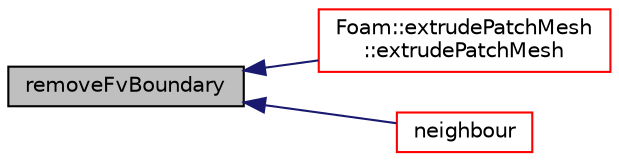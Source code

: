 digraph "removeFvBoundary"
{
  bgcolor="transparent";
  edge [fontname="Helvetica",fontsize="10",labelfontname="Helvetica",labelfontsize="10"];
  node [fontname="Helvetica",fontsize="10",shape=record];
  rankdir="LR";
  Node41311 [label="removeFvBoundary",height=0.2,width=0.4,color="black", fillcolor="grey75", style="filled", fontcolor="black"];
  Node41311 -> Node41312 [dir="back",color="midnightblue",fontsize="10",style="solid",fontname="Helvetica"];
  Node41312 [label="Foam::extrudePatchMesh\l::extrudePatchMesh",height=0.2,width=0.4,color="red",URL="$a22185.html#ada5aee048de4d025b44660aca99d21a6",tooltip="Construct from mesh, patch and dictionary. "];
  Node41311 -> Node41314 [dir="back",color="midnightblue",fontsize="10",style="solid",fontname="Helvetica"];
  Node41314 [label="neighbour",height=0.2,width=0.4,color="red",URL="$a23593.html#aab1a7f2af09b33005a527e107c7b3fad",tooltip="Internal face neighbour. "];
}

